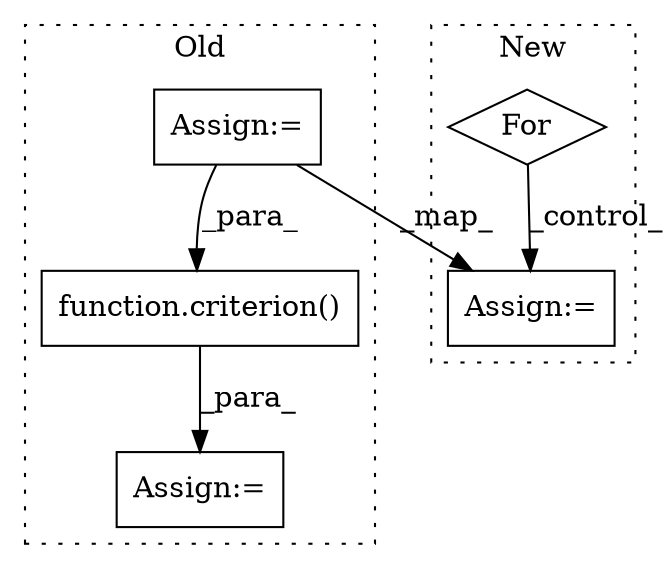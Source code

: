 digraph G {
subgraph cluster0 {
1 [label="function.criterion()" a="75" s="1200,1222" l="10,1" shape="box"];
3 [label="Assign:=" a="68" s="1197" l="3" shape="box"];
4 [label="Assign:=" a="68" s="1125" l="3" shape="box"];
label = "Old";
style="dotted";
}
subgraph cluster1 {
2 [label="For" a="107" s="1042,1072" l="4,18" shape="diamond"];
5 [label="Assign:=" a="68" s="1099" l="3" shape="box"];
label = "New";
style="dotted";
}
1 -> 3 [label="_para_"];
2 -> 5 [label="_control_"];
4 -> 1 [label="_para_"];
4 -> 5 [label="_map_"];
}